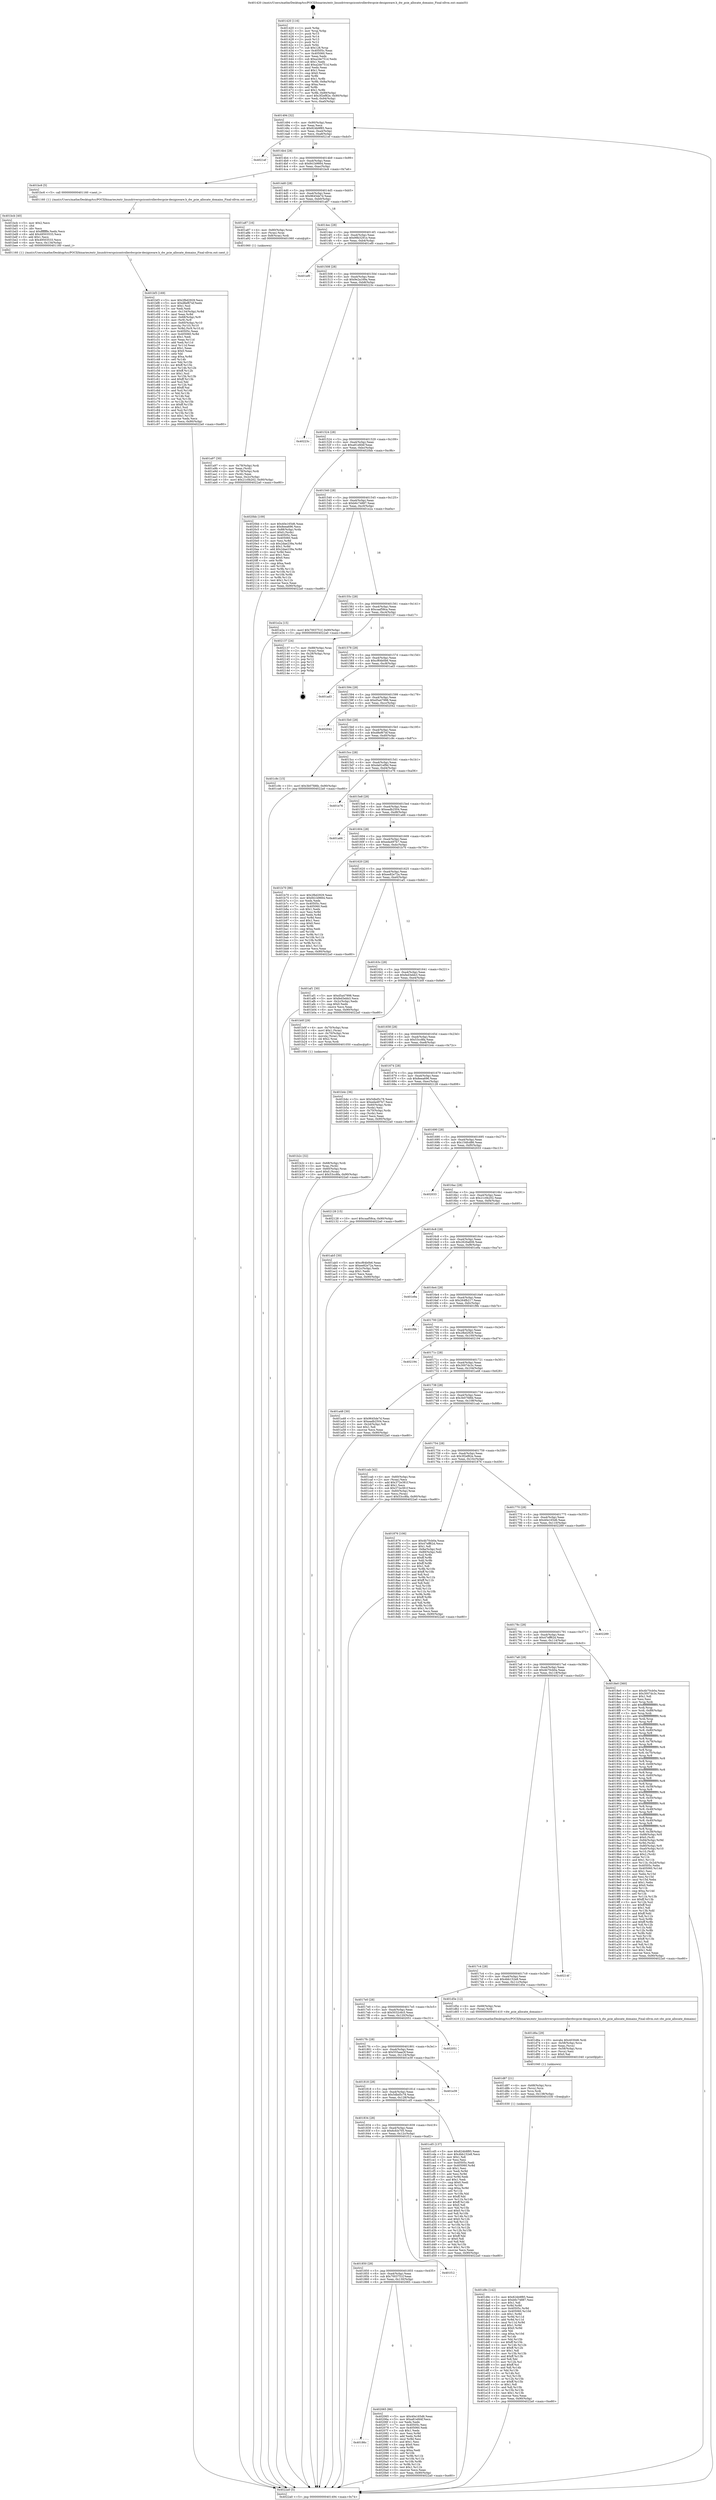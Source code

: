 digraph "0x401420" {
  label = "0x401420 (/mnt/c/Users/mathe/Desktop/tcc/POCII/binaries/extr_linuxdriverspcicontrollerdwcpcie-designware.h_dw_pcie_allocate_domains_Final-ollvm.out::main(0))"
  labelloc = "t"
  node[shape=record]

  Entry [label="",width=0.3,height=0.3,shape=circle,fillcolor=black,style=filled]
  "0x401494" [label="{
     0x401494 [32]\l
     | [instrs]\l
     &nbsp;&nbsp;0x401494 \<+6\>: mov -0x90(%rbp),%eax\l
     &nbsp;&nbsp;0x40149a \<+2\>: mov %eax,%ecx\l
     &nbsp;&nbsp;0x40149c \<+6\>: sub $0x824b9f85,%ecx\l
     &nbsp;&nbsp;0x4014a2 \<+6\>: mov %eax,-0xa4(%rbp)\l
     &nbsp;&nbsp;0x4014a8 \<+6\>: mov %ecx,-0xa8(%rbp)\l
     &nbsp;&nbsp;0x4014ae \<+6\>: je 00000000004021ef \<main+0xdcf\>\l
  }"]
  "0x4021ef" [label="{
     0x4021ef\l
  }", style=dashed]
  "0x4014b4" [label="{
     0x4014b4 [28]\l
     | [instrs]\l
     &nbsp;&nbsp;0x4014b4 \<+5\>: jmp 00000000004014b9 \<main+0x99\>\l
     &nbsp;&nbsp;0x4014b9 \<+6\>: mov -0xa4(%rbp),%eax\l
     &nbsp;&nbsp;0x4014bf \<+5\>: sub $0x841b9664,%eax\l
     &nbsp;&nbsp;0x4014c4 \<+6\>: mov %eax,-0xac(%rbp)\l
     &nbsp;&nbsp;0x4014ca \<+6\>: je 0000000000401bc6 \<main+0x7a6\>\l
  }"]
  Exit [label="",width=0.3,height=0.3,shape=circle,fillcolor=black,style=filled,peripheries=2]
  "0x401bc6" [label="{
     0x401bc6 [5]\l
     | [instrs]\l
     &nbsp;&nbsp;0x401bc6 \<+5\>: call 0000000000401160 \<next_i\>\l
     | [calls]\l
     &nbsp;&nbsp;0x401160 \{1\} (/mnt/c/Users/mathe/Desktop/tcc/POCII/binaries/extr_linuxdriverspcicontrollerdwcpcie-designware.h_dw_pcie_allocate_domains_Final-ollvm.out::next_i)\l
  }"]
  "0x4014d0" [label="{
     0x4014d0 [28]\l
     | [instrs]\l
     &nbsp;&nbsp;0x4014d0 \<+5\>: jmp 00000000004014d5 \<main+0xb5\>\l
     &nbsp;&nbsp;0x4014d5 \<+6\>: mov -0xa4(%rbp),%eax\l
     &nbsp;&nbsp;0x4014db \<+5\>: sub $0x9645de7d,%eax\l
     &nbsp;&nbsp;0x4014e0 \<+6\>: mov %eax,-0xb0(%rbp)\l
     &nbsp;&nbsp;0x4014e6 \<+6\>: je 0000000000401a87 \<main+0x667\>\l
  }"]
  "0x40186c" [label="{
     0x40186c\l
  }", style=dashed]
  "0x401a87" [label="{
     0x401a87 [16]\l
     | [instrs]\l
     &nbsp;&nbsp;0x401a87 \<+4\>: mov -0x80(%rbp),%rax\l
     &nbsp;&nbsp;0x401a8b \<+3\>: mov (%rax),%rax\l
     &nbsp;&nbsp;0x401a8e \<+4\>: mov 0x8(%rax),%rdi\l
     &nbsp;&nbsp;0x401a92 \<+5\>: call 0000000000401060 \<atoi@plt\>\l
     | [calls]\l
     &nbsp;&nbsp;0x401060 \{1\} (unknown)\l
  }"]
  "0x4014ec" [label="{
     0x4014ec [28]\l
     | [instrs]\l
     &nbsp;&nbsp;0x4014ec \<+5\>: jmp 00000000004014f1 \<main+0xd1\>\l
     &nbsp;&nbsp;0x4014f1 \<+6\>: mov -0xa4(%rbp),%eax\l
     &nbsp;&nbsp;0x4014f7 \<+5\>: sub $0x99b3291e,%eax\l
     &nbsp;&nbsp;0x4014fc \<+6\>: mov %eax,-0xb4(%rbp)\l
     &nbsp;&nbsp;0x401502 \<+6\>: je 0000000000401ef0 \<main+0xad0\>\l
  }"]
  "0x402065" [label="{
     0x402065 [86]\l
     | [instrs]\l
     &nbsp;&nbsp;0x402065 \<+5\>: mov $0x40e165d6,%eax\l
     &nbsp;&nbsp;0x40206a \<+5\>: mov $0xa81efd4f,%ecx\l
     &nbsp;&nbsp;0x40206f \<+2\>: xor %edx,%edx\l
     &nbsp;&nbsp;0x402071 \<+7\>: mov 0x40505c,%esi\l
     &nbsp;&nbsp;0x402078 \<+7\>: mov 0x405060,%edi\l
     &nbsp;&nbsp;0x40207f \<+3\>: sub $0x1,%edx\l
     &nbsp;&nbsp;0x402082 \<+3\>: mov %esi,%r8d\l
     &nbsp;&nbsp;0x402085 \<+3\>: add %edx,%r8d\l
     &nbsp;&nbsp;0x402088 \<+4\>: imul %r8d,%esi\l
     &nbsp;&nbsp;0x40208c \<+3\>: and $0x1,%esi\l
     &nbsp;&nbsp;0x40208f \<+3\>: cmp $0x0,%esi\l
     &nbsp;&nbsp;0x402092 \<+4\>: sete %r9b\l
     &nbsp;&nbsp;0x402096 \<+3\>: cmp $0xa,%edi\l
     &nbsp;&nbsp;0x402099 \<+4\>: setl %r10b\l
     &nbsp;&nbsp;0x40209d \<+3\>: mov %r9b,%r11b\l
     &nbsp;&nbsp;0x4020a0 \<+3\>: and %r10b,%r11b\l
     &nbsp;&nbsp;0x4020a3 \<+3\>: xor %r10b,%r9b\l
     &nbsp;&nbsp;0x4020a6 \<+3\>: or %r9b,%r11b\l
     &nbsp;&nbsp;0x4020a9 \<+4\>: test $0x1,%r11b\l
     &nbsp;&nbsp;0x4020ad \<+3\>: cmovne %ecx,%eax\l
     &nbsp;&nbsp;0x4020b0 \<+6\>: mov %eax,-0x90(%rbp)\l
     &nbsp;&nbsp;0x4020b6 \<+5\>: jmp 00000000004022a0 \<main+0xe80\>\l
  }"]
  "0x401ef0" [label="{
     0x401ef0\l
  }", style=dashed]
  "0x401508" [label="{
     0x401508 [28]\l
     | [instrs]\l
     &nbsp;&nbsp;0x401508 \<+5\>: jmp 000000000040150d \<main+0xed\>\l
     &nbsp;&nbsp;0x40150d \<+6\>: mov -0xa4(%rbp),%eax\l
     &nbsp;&nbsp;0x401513 \<+5\>: sub $0x9e2a169a,%eax\l
     &nbsp;&nbsp;0x401518 \<+6\>: mov %eax,-0xb8(%rbp)\l
     &nbsp;&nbsp;0x40151e \<+6\>: je 000000000040223c \<main+0xe1c\>\l
  }"]
  "0x401850" [label="{
     0x401850 [28]\l
     | [instrs]\l
     &nbsp;&nbsp;0x401850 \<+5\>: jmp 0000000000401855 \<main+0x435\>\l
     &nbsp;&nbsp;0x401855 \<+6\>: mov -0xa4(%rbp),%eax\l
     &nbsp;&nbsp;0x40185b \<+5\>: sub $0x7003751f,%eax\l
     &nbsp;&nbsp;0x401860 \<+6\>: mov %eax,-0x130(%rbp)\l
     &nbsp;&nbsp;0x401866 \<+6\>: je 0000000000402065 \<main+0xc45\>\l
  }"]
  "0x40223c" [label="{
     0x40223c\l
  }", style=dashed]
  "0x401524" [label="{
     0x401524 [28]\l
     | [instrs]\l
     &nbsp;&nbsp;0x401524 \<+5\>: jmp 0000000000401529 \<main+0x109\>\l
     &nbsp;&nbsp;0x401529 \<+6\>: mov -0xa4(%rbp),%eax\l
     &nbsp;&nbsp;0x40152f \<+5\>: sub $0xa81efd4f,%eax\l
     &nbsp;&nbsp;0x401534 \<+6\>: mov %eax,-0xbc(%rbp)\l
     &nbsp;&nbsp;0x40153a \<+6\>: je 00000000004020bb \<main+0xc9b\>\l
  }"]
  "0x401f12" [label="{
     0x401f12\l
  }", style=dashed]
  "0x4020bb" [label="{
     0x4020bb [109]\l
     | [instrs]\l
     &nbsp;&nbsp;0x4020bb \<+5\>: mov $0x40e165d6,%eax\l
     &nbsp;&nbsp;0x4020c0 \<+5\>: mov $0x8eea696,%ecx\l
     &nbsp;&nbsp;0x4020c5 \<+7\>: mov -0x88(%rbp),%rdx\l
     &nbsp;&nbsp;0x4020cc \<+6\>: movl $0x0,(%rdx)\l
     &nbsp;&nbsp;0x4020d2 \<+7\>: mov 0x40505c,%esi\l
     &nbsp;&nbsp;0x4020d9 \<+7\>: mov 0x405060,%edi\l
     &nbsp;&nbsp;0x4020e0 \<+3\>: mov %esi,%r8d\l
     &nbsp;&nbsp;0x4020e3 \<+7\>: sub $0x2dae239a,%r8d\l
     &nbsp;&nbsp;0x4020ea \<+4\>: sub $0x1,%r8d\l
     &nbsp;&nbsp;0x4020ee \<+7\>: add $0x2dae239a,%r8d\l
     &nbsp;&nbsp;0x4020f5 \<+4\>: imul %r8d,%esi\l
     &nbsp;&nbsp;0x4020f9 \<+3\>: and $0x1,%esi\l
     &nbsp;&nbsp;0x4020fc \<+3\>: cmp $0x0,%esi\l
     &nbsp;&nbsp;0x4020ff \<+4\>: sete %r9b\l
     &nbsp;&nbsp;0x402103 \<+3\>: cmp $0xa,%edi\l
     &nbsp;&nbsp;0x402106 \<+4\>: setl %r10b\l
     &nbsp;&nbsp;0x40210a \<+3\>: mov %r9b,%r11b\l
     &nbsp;&nbsp;0x40210d \<+3\>: and %r10b,%r11b\l
     &nbsp;&nbsp;0x402110 \<+3\>: xor %r10b,%r9b\l
     &nbsp;&nbsp;0x402113 \<+3\>: or %r9b,%r11b\l
     &nbsp;&nbsp;0x402116 \<+4\>: test $0x1,%r11b\l
     &nbsp;&nbsp;0x40211a \<+3\>: cmovne %ecx,%eax\l
     &nbsp;&nbsp;0x40211d \<+6\>: mov %eax,-0x90(%rbp)\l
     &nbsp;&nbsp;0x402123 \<+5\>: jmp 00000000004022a0 \<main+0xe80\>\l
  }"]
  "0x401540" [label="{
     0x401540 [28]\l
     | [instrs]\l
     &nbsp;&nbsp;0x401540 \<+5\>: jmp 0000000000401545 \<main+0x125\>\l
     &nbsp;&nbsp;0x401545 \<+6\>: mov -0xa4(%rbp),%eax\l
     &nbsp;&nbsp;0x40154b \<+5\>: sub $0xb6c74887,%eax\l
     &nbsp;&nbsp;0x401550 \<+6\>: mov %eax,-0xc0(%rbp)\l
     &nbsp;&nbsp;0x401556 \<+6\>: je 0000000000401e2a \<main+0xa0a\>\l
  }"]
  "0x401d9c" [label="{
     0x401d9c [142]\l
     | [instrs]\l
     &nbsp;&nbsp;0x401d9c \<+5\>: mov $0x824b9f85,%eax\l
     &nbsp;&nbsp;0x401da1 \<+5\>: mov $0xb6c74887,%esi\l
     &nbsp;&nbsp;0x401da6 \<+2\>: mov $0x1,%dl\l
     &nbsp;&nbsp;0x401da8 \<+3\>: xor %r8d,%r8d\l
     &nbsp;&nbsp;0x401dab \<+8\>: mov 0x40505c,%r9d\l
     &nbsp;&nbsp;0x401db3 \<+8\>: mov 0x405060,%r10d\l
     &nbsp;&nbsp;0x401dbb \<+4\>: sub $0x1,%r8d\l
     &nbsp;&nbsp;0x401dbf \<+3\>: mov %r9d,%r11d\l
     &nbsp;&nbsp;0x401dc2 \<+3\>: add %r8d,%r11d\l
     &nbsp;&nbsp;0x401dc5 \<+4\>: imul %r11d,%r9d\l
     &nbsp;&nbsp;0x401dc9 \<+4\>: and $0x1,%r9d\l
     &nbsp;&nbsp;0x401dcd \<+4\>: cmp $0x0,%r9d\l
     &nbsp;&nbsp;0x401dd1 \<+3\>: sete %bl\l
     &nbsp;&nbsp;0x401dd4 \<+4\>: cmp $0xa,%r10d\l
     &nbsp;&nbsp;0x401dd8 \<+4\>: setl %r14b\l
     &nbsp;&nbsp;0x401ddc \<+3\>: mov %bl,%r15b\l
     &nbsp;&nbsp;0x401ddf \<+4\>: xor $0xff,%r15b\l
     &nbsp;&nbsp;0x401de3 \<+3\>: mov %r14b,%r12b\l
     &nbsp;&nbsp;0x401de6 \<+4\>: xor $0xff,%r12b\l
     &nbsp;&nbsp;0x401dea \<+3\>: xor $0x1,%dl\l
     &nbsp;&nbsp;0x401ded \<+3\>: mov %r15b,%r13b\l
     &nbsp;&nbsp;0x401df0 \<+4\>: and $0xff,%r13b\l
     &nbsp;&nbsp;0x401df4 \<+2\>: and %dl,%bl\l
     &nbsp;&nbsp;0x401df6 \<+3\>: mov %r12b,%cl\l
     &nbsp;&nbsp;0x401df9 \<+3\>: and $0xff,%cl\l
     &nbsp;&nbsp;0x401dfc \<+3\>: and %dl,%r14b\l
     &nbsp;&nbsp;0x401dff \<+3\>: or %bl,%r13b\l
     &nbsp;&nbsp;0x401e02 \<+3\>: or %r14b,%cl\l
     &nbsp;&nbsp;0x401e05 \<+3\>: xor %cl,%r13b\l
     &nbsp;&nbsp;0x401e08 \<+3\>: or %r12b,%r15b\l
     &nbsp;&nbsp;0x401e0b \<+4\>: xor $0xff,%r15b\l
     &nbsp;&nbsp;0x401e0f \<+3\>: or $0x1,%dl\l
     &nbsp;&nbsp;0x401e12 \<+3\>: and %dl,%r15b\l
     &nbsp;&nbsp;0x401e15 \<+3\>: or %r15b,%r13b\l
     &nbsp;&nbsp;0x401e18 \<+4\>: test $0x1,%r13b\l
     &nbsp;&nbsp;0x401e1c \<+3\>: cmovne %esi,%eax\l
     &nbsp;&nbsp;0x401e1f \<+6\>: mov %eax,-0x90(%rbp)\l
     &nbsp;&nbsp;0x401e25 \<+5\>: jmp 00000000004022a0 \<main+0xe80\>\l
  }"]
  "0x401e2a" [label="{
     0x401e2a [15]\l
     | [instrs]\l
     &nbsp;&nbsp;0x401e2a \<+10\>: movl $0x7003751f,-0x90(%rbp)\l
     &nbsp;&nbsp;0x401e34 \<+5\>: jmp 00000000004022a0 \<main+0xe80\>\l
  }"]
  "0x40155c" [label="{
     0x40155c [28]\l
     | [instrs]\l
     &nbsp;&nbsp;0x40155c \<+5\>: jmp 0000000000401561 \<main+0x141\>\l
     &nbsp;&nbsp;0x401561 \<+6\>: mov -0xa4(%rbp),%eax\l
     &nbsp;&nbsp;0x401567 \<+5\>: sub $0xcaaf58ca,%eax\l
     &nbsp;&nbsp;0x40156c \<+6\>: mov %eax,-0xc4(%rbp)\l
     &nbsp;&nbsp;0x401572 \<+6\>: je 0000000000402137 \<main+0xd17\>\l
  }"]
  "0x401d87" [label="{
     0x401d87 [21]\l
     | [instrs]\l
     &nbsp;&nbsp;0x401d87 \<+4\>: mov -0x68(%rbp),%rcx\l
     &nbsp;&nbsp;0x401d8b \<+3\>: mov (%rcx),%rcx\l
     &nbsp;&nbsp;0x401d8e \<+3\>: mov %rcx,%rdi\l
     &nbsp;&nbsp;0x401d91 \<+6\>: mov %eax,-0x138(%rbp)\l
     &nbsp;&nbsp;0x401d97 \<+5\>: call 0000000000401030 \<free@plt\>\l
     | [calls]\l
     &nbsp;&nbsp;0x401030 \{1\} (unknown)\l
  }"]
  "0x402137" [label="{
     0x402137 [24]\l
     | [instrs]\l
     &nbsp;&nbsp;0x402137 \<+7\>: mov -0x88(%rbp),%rax\l
     &nbsp;&nbsp;0x40213e \<+2\>: mov (%rax),%eax\l
     &nbsp;&nbsp;0x402140 \<+4\>: lea -0x28(%rbp),%rsp\l
     &nbsp;&nbsp;0x402144 \<+1\>: pop %rbx\l
     &nbsp;&nbsp;0x402145 \<+2\>: pop %r12\l
     &nbsp;&nbsp;0x402147 \<+2\>: pop %r13\l
     &nbsp;&nbsp;0x402149 \<+2\>: pop %r14\l
     &nbsp;&nbsp;0x40214b \<+2\>: pop %r15\l
     &nbsp;&nbsp;0x40214d \<+1\>: pop %rbp\l
     &nbsp;&nbsp;0x40214e \<+1\>: ret\l
  }"]
  "0x401578" [label="{
     0x401578 [28]\l
     | [instrs]\l
     &nbsp;&nbsp;0x401578 \<+5\>: jmp 000000000040157d \<main+0x15d\>\l
     &nbsp;&nbsp;0x40157d \<+6\>: mov -0xa4(%rbp),%eax\l
     &nbsp;&nbsp;0x401583 \<+5\>: sub $0xcf64b0b6,%eax\l
     &nbsp;&nbsp;0x401588 \<+6\>: mov %eax,-0xc8(%rbp)\l
     &nbsp;&nbsp;0x40158e \<+6\>: je 0000000000401ad3 \<main+0x6b3\>\l
  }"]
  "0x401d6a" [label="{
     0x401d6a [29]\l
     | [instrs]\l
     &nbsp;&nbsp;0x401d6a \<+10\>: movabs $0x4030d6,%rdi\l
     &nbsp;&nbsp;0x401d74 \<+4\>: mov -0x58(%rbp),%rcx\l
     &nbsp;&nbsp;0x401d78 \<+2\>: mov %eax,(%rcx)\l
     &nbsp;&nbsp;0x401d7a \<+4\>: mov -0x58(%rbp),%rcx\l
     &nbsp;&nbsp;0x401d7e \<+2\>: mov (%rcx),%esi\l
     &nbsp;&nbsp;0x401d80 \<+2\>: mov $0x0,%al\l
     &nbsp;&nbsp;0x401d82 \<+5\>: call 0000000000401040 \<printf@plt\>\l
     | [calls]\l
     &nbsp;&nbsp;0x401040 \{1\} (unknown)\l
  }"]
  "0x401ad3" [label="{
     0x401ad3\l
  }", style=dashed]
  "0x401594" [label="{
     0x401594 [28]\l
     | [instrs]\l
     &nbsp;&nbsp;0x401594 \<+5\>: jmp 0000000000401599 \<main+0x179\>\l
     &nbsp;&nbsp;0x401599 \<+6\>: mov -0xa4(%rbp),%eax\l
     &nbsp;&nbsp;0x40159f \<+5\>: sub $0xd5a47998,%eax\l
     &nbsp;&nbsp;0x4015a4 \<+6\>: mov %eax,-0xcc(%rbp)\l
     &nbsp;&nbsp;0x4015aa \<+6\>: je 0000000000402042 \<main+0xc22\>\l
  }"]
  "0x401834" [label="{
     0x401834 [28]\l
     | [instrs]\l
     &nbsp;&nbsp;0x401834 \<+5\>: jmp 0000000000401839 \<main+0x419\>\l
     &nbsp;&nbsp;0x401839 \<+6\>: mov -0xa4(%rbp),%eax\l
     &nbsp;&nbsp;0x40183f \<+5\>: sub $0x6cfcb705,%eax\l
     &nbsp;&nbsp;0x401844 \<+6\>: mov %eax,-0x12c(%rbp)\l
     &nbsp;&nbsp;0x40184a \<+6\>: je 0000000000401f12 \<main+0xaf2\>\l
  }"]
  "0x402042" [label="{
     0x402042\l
  }", style=dashed]
  "0x4015b0" [label="{
     0x4015b0 [28]\l
     | [instrs]\l
     &nbsp;&nbsp;0x4015b0 \<+5\>: jmp 00000000004015b5 \<main+0x195\>\l
     &nbsp;&nbsp;0x4015b5 \<+6\>: mov -0xa4(%rbp),%eax\l
     &nbsp;&nbsp;0x4015bb \<+5\>: sub $0xd8ef67ef,%eax\l
     &nbsp;&nbsp;0x4015c0 \<+6\>: mov %eax,-0xd0(%rbp)\l
     &nbsp;&nbsp;0x4015c6 \<+6\>: je 0000000000401c9c \<main+0x87c\>\l
  }"]
  "0x401cd5" [label="{
     0x401cd5 [137]\l
     | [instrs]\l
     &nbsp;&nbsp;0x401cd5 \<+5\>: mov $0x824b9f85,%eax\l
     &nbsp;&nbsp;0x401cda \<+5\>: mov $0x4bb152e8,%ecx\l
     &nbsp;&nbsp;0x401cdf \<+2\>: mov $0x1,%dl\l
     &nbsp;&nbsp;0x401ce1 \<+2\>: xor %esi,%esi\l
     &nbsp;&nbsp;0x401ce3 \<+7\>: mov 0x40505c,%edi\l
     &nbsp;&nbsp;0x401cea \<+8\>: mov 0x405060,%r8d\l
     &nbsp;&nbsp;0x401cf2 \<+3\>: sub $0x1,%esi\l
     &nbsp;&nbsp;0x401cf5 \<+3\>: mov %edi,%r9d\l
     &nbsp;&nbsp;0x401cf8 \<+3\>: add %esi,%r9d\l
     &nbsp;&nbsp;0x401cfb \<+4\>: imul %r9d,%edi\l
     &nbsp;&nbsp;0x401cff \<+3\>: and $0x1,%edi\l
     &nbsp;&nbsp;0x401d02 \<+3\>: cmp $0x0,%edi\l
     &nbsp;&nbsp;0x401d05 \<+4\>: sete %r10b\l
     &nbsp;&nbsp;0x401d09 \<+4\>: cmp $0xa,%r8d\l
     &nbsp;&nbsp;0x401d0d \<+4\>: setl %r11b\l
     &nbsp;&nbsp;0x401d11 \<+3\>: mov %r10b,%bl\l
     &nbsp;&nbsp;0x401d14 \<+3\>: xor $0xff,%bl\l
     &nbsp;&nbsp;0x401d17 \<+3\>: mov %r11b,%r14b\l
     &nbsp;&nbsp;0x401d1a \<+4\>: xor $0xff,%r14b\l
     &nbsp;&nbsp;0x401d1e \<+3\>: xor $0x0,%dl\l
     &nbsp;&nbsp;0x401d21 \<+3\>: mov %bl,%r15b\l
     &nbsp;&nbsp;0x401d24 \<+4\>: and $0x0,%r15b\l
     &nbsp;&nbsp;0x401d28 \<+3\>: and %dl,%r10b\l
     &nbsp;&nbsp;0x401d2b \<+3\>: mov %r14b,%r12b\l
     &nbsp;&nbsp;0x401d2e \<+4\>: and $0x0,%r12b\l
     &nbsp;&nbsp;0x401d32 \<+3\>: and %dl,%r11b\l
     &nbsp;&nbsp;0x401d35 \<+3\>: or %r10b,%r15b\l
     &nbsp;&nbsp;0x401d38 \<+3\>: or %r11b,%r12b\l
     &nbsp;&nbsp;0x401d3b \<+3\>: xor %r12b,%r15b\l
     &nbsp;&nbsp;0x401d3e \<+3\>: or %r14b,%bl\l
     &nbsp;&nbsp;0x401d41 \<+3\>: xor $0xff,%bl\l
     &nbsp;&nbsp;0x401d44 \<+3\>: or $0x0,%dl\l
     &nbsp;&nbsp;0x401d47 \<+2\>: and %dl,%bl\l
     &nbsp;&nbsp;0x401d49 \<+3\>: or %bl,%r15b\l
     &nbsp;&nbsp;0x401d4c \<+4\>: test $0x1,%r15b\l
     &nbsp;&nbsp;0x401d50 \<+3\>: cmovne %ecx,%eax\l
     &nbsp;&nbsp;0x401d53 \<+6\>: mov %eax,-0x90(%rbp)\l
     &nbsp;&nbsp;0x401d59 \<+5\>: jmp 00000000004022a0 \<main+0xe80\>\l
  }"]
  "0x401c9c" [label="{
     0x401c9c [15]\l
     | [instrs]\l
     &nbsp;&nbsp;0x401c9c \<+10\>: movl $0x3b07fd6b,-0x90(%rbp)\l
     &nbsp;&nbsp;0x401ca6 \<+5\>: jmp 00000000004022a0 \<main+0xe80\>\l
  }"]
  "0x4015cc" [label="{
     0x4015cc [28]\l
     | [instrs]\l
     &nbsp;&nbsp;0x4015cc \<+5\>: jmp 00000000004015d1 \<main+0x1b1\>\l
     &nbsp;&nbsp;0x4015d1 \<+6\>: mov -0xa4(%rbp),%eax\l
     &nbsp;&nbsp;0x4015d7 \<+5\>: sub $0xda01ef9d,%eax\l
     &nbsp;&nbsp;0x4015dc \<+6\>: mov %eax,-0xd4(%rbp)\l
     &nbsp;&nbsp;0x4015e2 \<+6\>: je 0000000000401e76 \<main+0xa56\>\l
  }"]
  "0x401818" [label="{
     0x401818 [28]\l
     | [instrs]\l
     &nbsp;&nbsp;0x401818 \<+5\>: jmp 000000000040181d \<main+0x3fd\>\l
     &nbsp;&nbsp;0x40181d \<+6\>: mov -0xa4(%rbp),%eax\l
     &nbsp;&nbsp;0x401823 \<+5\>: sub $0x5dbd5c78,%eax\l
     &nbsp;&nbsp;0x401828 \<+6\>: mov %eax,-0x128(%rbp)\l
     &nbsp;&nbsp;0x40182e \<+6\>: je 0000000000401cd5 \<main+0x8b5\>\l
  }"]
  "0x401e76" [label="{
     0x401e76\l
  }", style=dashed]
  "0x4015e8" [label="{
     0x4015e8 [28]\l
     | [instrs]\l
     &nbsp;&nbsp;0x4015e8 \<+5\>: jmp 00000000004015ed \<main+0x1cd\>\l
     &nbsp;&nbsp;0x4015ed \<+6\>: mov -0xa4(%rbp),%eax\l
     &nbsp;&nbsp;0x4015f3 \<+5\>: sub $0xeadb2504,%eax\l
     &nbsp;&nbsp;0x4015f8 \<+6\>: mov %eax,-0xd8(%rbp)\l
     &nbsp;&nbsp;0x4015fe \<+6\>: je 0000000000401a66 \<main+0x646\>\l
  }"]
  "0x401e39" [label="{
     0x401e39\l
  }", style=dashed]
  "0x401a66" [label="{
     0x401a66\l
  }", style=dashed]
  "0x401604" [label="{
     0x401604 [28]\l
     | [instrs]\l
     &nbsp;&nbsp;0x401604 \<+5\>: jmp 0000000000401609 \<main+0x1e9\>\l
     &nbsp;&nbsp;0x401609 \<+6\>: mov -0xa4(%rbp),%eax\l
     &nbsp;&nbsp;0x40160f \<+5\>: sub $0xeda497b7,%eax\l
     &nbsp;&nbsp;0x401614 \<+6\>: mov %eax,-0xdc(%rbp)\l
     &nbsp;&nbsp;0x40161a \<+6\>: je 0000000000401b70 \<main+0x750\>\l
  }"]
  "0x4017fc" [label="{
     0x4017fc [28]\l
     | [instrs]\l
     &nbsp;&nbsp;0x4017fc \<+5\>: jmp 0000000000401801 \<main+0x3e1\>\l
     &nbsp;&nbsp;0x401801 \<+6\>: mov -0xa4(%rbp),%eax\l
     &nbsp;&nbsp;0x401807 \<+5\>: sub $0x555aae3f,%eax\l
     &nbsp;&nbsp;0x40180c \<+6\>: mov %eax,-0x124(%rbp)\l
     &nbsp;&nbsp;0x401812 \<+6\>: je 0000000000401e39 \<main+0xa19\>\l
  }"]
  "0x401b70" [label="{
     0x401b70 [86]\l
     | [instrs]\l
     &nbsp;&nbsp;0x401b70 \<+5\>: mov $0x2fbd2929,%eax\l
     &nbsp;&nbsp;0x401b75 \<+5\>: mov $0x841b9664,%ecx\l
     &nbsp;&nbsp;0x401b7a \<+2\>: xor %edx,%edx\l
     &nbsp;&nbsp;0x401b7c \<+7\>: mov 0x40505c,%esi\l
     &nbsp;&nbsp;0x401b83 \<+7\>: mov 0x405060,%edi\l
     &nbsp;&nbsp;0x401b8a \<+3\>: sub $0x1,%edx\l
     &nbsp;&nbsp;0x401b8d \<+3\>: mov %esi,%r8d\l
     &nbsp;&nbsp;0x401b90 \<+3\>: add %edx,%r8d\l
     &nbsp;&nbsp;0x401b93 \<+4\>: imul %r8d,%esi\l
     &nbsp;&nbsp;0x401b97 \<+3\>: and $0x1,%esi\l
     &nbsp;&nbsp;0x401b9a \<+3\>: cmp $0x0,%esi\l
     &nbsp;&nbsp;0x401b9d \<+4\>: sete %r9b\l
     &nbsp;&nbsp;0x401ba1 \<+3\>: cmp $0xa,%edi\l
     &nbsp;&nbsp;0x401ba4 \<+4\>: setl %r10b\l
     &nbsp;&nbsp;0x401ba8 \<+3\>: mov %r9b,%r11b\l
     &nbsp;&nbsp;0x401bab \<+3\>: and %r10b,%r11b\l
     &nbsp;&nbsp;0x401bae \<+3\>: xor %r10b,%r9b\l
     &nbsp;&nbsp;0x401bb1 \<+3\>: or %r9b,%r11b\l
     &nbsp;&nbsp;0x401bb4 \<+4\>: test $0x1,%r11b\l
     &nbsp;&nbsp;0x401bb8 \<+3\>: cmovne %ecx,%eax\l
     &nbsp;&nbsp;0x401bbb \<+6\>: mov %eax,-0x90(%rbp)\l
     &nbsp;&nbsp;0x401bc1 \<+5\>: jmp 00000000004022a0 \<main+0xe80\>\l
  }"]
  "0x401620" [label="{
     0x401620 [28]\l
     | [instrs]\l
     &nbsp;&nbsp;0x401620 \<+5\>: jmp 0000000000401625 \<main+0x205\>\l
     &nbsp;&nbsp;0x401625 \<+6\>: mov -0xa4(%rbp),%eax\l
     &nbsp;&nbsp;0x40162b \<+5\>: sub $0xee82e72a,%eax\l
     &nbsp;&nbsp;0x401630 \<+6\>: mov %eax,-0xe0(%rbp)\l
     &nbsp;&nbsp;0x401636 \<+6\>: je 0000000000401af1 \<main+0x6d1\>\l
  }"]
  "0x402051" [label="{
     0x402051\l
  }", style=dashed]
  "0x401af1" [label="{
     0x401af1 [30]\l
     | [instrs]\l
     &nbsp;&nbsp;0x401af1 \<+5\>: mov $0xd5a47998,%eax\l
     &nbsp;&nbsp;0x401af6 \<+5\>: mov $0xfed3ebb3,%ecx\l
     &nbsp;&nbsp;0x401afb \<+3\>: mov -0x2c(%rbp),%edx\l
     &nbsp;&nbsp;0x401afe \<+3\>: cmp $0x0,%edx\l
     &nbsp;&nbsp;0x401b01 \<+3\>: cmove %ecx,%eax\l
     &nbsp;&nbsp;0x401b04 \<+6\>: mov %eax,-0x90(%rbp)\l
     &nbsp;&nbsp;0x401b0a \<+5\>: jmp 00000000004022a0 \<main+0xe80\>\l
  }"]
  "0x40163c" [label="{
     0x40163c [28]\l
     | [instrs]\l
     &nbsp;&nbsp;0x40163c \<+5\>: jmp 0000000000401641 \<main+0x221\>\l
     &nbsp;&nbsp;0x401641 \<+6\>: mov -0xa4(%rbp),%eax\l
     &nbsp;&nbsp;0x401647 \<+5\>: sub $0xfed3ebb3,%eax\l
     &nbsp;&nbsp;0x40164c \<+6\>: mov %eax,-0xe4(%rbp)\l
     &nbsp;&nbsp;0x401652 \<+6\>: je 0000000000401b0f \<main+0x6ef\>\l
  }"]
  "0x4017e0" [label="{
     0x4017e0 [28]\l
     | [instrs]\l
     &nbsp;&nbsp;0x4017e0 \<+5\>: jmp 00000000004017e5 \<main+0x3c5\>\l
     &nbsp;&nbsp;0x4017e5 \<+6\>: mov -0xa4(%rbp),%eax\l
     &nbsp;&nbsp;0x4017eb \<+5\>: sub $0x5032c6c5,%eax\l
     &nbsp;&nbsp;0x4017f0 \<+6\>: mov %eax,-0x120(%rbp)\l
     &nbsp;&nbsp;0x4017f6 \<+6\>: je 0000000000402051 \<main+0xc31\>\l
  }"]
  "0x401b0f" [label="{
     0x401b0f [29]\l
     | [instrs]\l
     &nbsp;&nbsp;0x401b0f \<+4\>: mov -0x70(%rbp),%rax\l
     &nbsp;&nbsp;0x401b13 \<+6\>: movl $0x1,(%rax)\l
     &nbsp;&nbsp;0x401b19 \<+4\>: mov -0x70(%rbp),%rax\l
     &nbsp;&nbsp;0x401b1d \<+3\>: movslq (%rax),%rax\l
     &nbsp;&nbsp;0x401b20 \<+4\>: shl $0x2,%rax\l
     &nbsp;&nbsp;0x401b24 \<+3\>: mov %rax,%rdi\l
     &nbsp;&nbsp;0x401b27 \<+5\>: call 0000000000401050 \<malloc@plt\>\l
     | [calls]\l
     &nbsp;&nbsp;0x401050 \{1\} (unknown)\l
  }"]
  "0x401658" [label="{
     0x401658 [28]\l
     | [instrs]\l
     &nbsp;&nbsp;0x401658 \<+5\>: jmp 000000000040165d \<main+0x23d\>\l
     &nbsp;&nbsp;0x40165d \<+6\>: mov -0xa4(%rbp),%eax\l
     &nbsp;&nbsp;0x401663 \<+5\>: sub $0x53cc8fa,%eax\l
     &nbsp;&nbsp;0x401668 \<+6\>: mov %eax,-0xe8(%rbp)\l
     &nbsp;&nbsp;0x40166e \<+6\>: je 0000000000401b4c \<main+0x72c\>\l
  }"]
  "0x401d5e" [label="{
     0x401d5e [12]\l
     | [instrs]\l
     &nbsp;&nbsp;0x401d5e \<+4\>: mov -0x68(%rbp),%rax\l
     &nbsp;&nbsp;0x401d62 \<+3\>: mov (%rax),%rdi\l
     &nbsp;&nbsp;0x401d65 \<+5\>: call 0000000000401410 \<dw_pcie_allocate_domains\>\l
     | [calls]\l
     &nbsp;&nbsp;0x401410 \{1\} (/mnt/c/Users/mathe/Desktop/tcc/POCII/binaries/extr_linuxdriverspcicontrollerdwcpcie-designware.h_dw_pcie_allocate_domains_Final-ollvm.out::dw_pcie_allocate_domains)\l
  }"]
  "0x401b4c" [label="{
     0x401b4c [36]\l
     | [instrs]\l
     &nbsp;&nbsp;0x401b4c \<+5\>: mov $0x5dbd5c78,%eax\l
     &nbsp;&nbsp;0x401b51 \<+5\>: mov $0xeda497b7,%ecx\l
     &nbsp;&nbsp;0x401b56 \<+4\>: mov -0x60(%rbp),%rdx\l
     &nbsp;&nbsp;0x401b5a \<+2\>: mov (%rdx),%esi\l
     &nbsp;&nbsp;0x401b5c \<+4\>: mov -0x70(%rbp),%rdx\l
     &nbsp;&nbsp;0x401b60 \<+2\>: cmp (%rdx),%esi\l
     &nbsp;&nbsp;0x401b62 \<+3\>: cmovl %ecx,%eax\l
     &nbsp;&nbsp;0x401b65 \<+6\>: mov %eax,-0x90(%rbp)\l
     &nbsp;&nbsp;0x401b6b \<+5\>: jmp 00000000004022a0 \<main+0xe80\>\l
  }"]
  "0x401674" [label="{
     0x401674 [28]\l
     | [instrs]\l
     &nbsp;&nbsp;0x401674 \<+5\>: jmp 0000000000401679 \<main+0x259\>\l
     &nbsp;&nbsp;0x401679 \<+6\>: mov -0xa4(%rbp),%eax\l
     &nbsp;&nbsp;0x40167f \<+5\>: sub $0x8eea696,%eax\l
     &nbsp;&nbsp;0x401684 \<+6\>: mov %eax,-0xec(%rbp)\l
     &nbsp;&nbsp;0x40168a \<+6\>: je 0000000000402128 \<main+0xd08\>\l
  }"]
  "0x4017c4" [label="{
     0x4017c4 [28]\l
     | [instrs]\l
     &nbsp;&nbsp;0x4017c4 \<+5\>: jmp 00000000004017c9 \<main+0x3a9\>\l
     &nbsp;&nbsp;0x4017c9 \<+6\>: mov -0xa4(%rbp),%eax\l
     &nbsp;&nbsp;0x4017cf \<+5\>: sub $0x4bb152e8,%eax\l
     &nbsp;&nbsp;0x4017d4 \<+6\>: mov %eax,-0x11c(%rbp)\l
     &nbsp;&nbsp;0x4017da \<+6\>: je 0000000000401d5e \<main+0x93e\>\l
  }"]
  "0x402128" [label="{
     0x402128 [15]\l
     | [instrs]\l
     &nbsp;&nbsp;0x402128 \<+10\>: movl $0xcaaf58ca,-0x90(%rbp)\l
     &nbsp;&nbsp;0x402132 \<+5\>: jmp 00000000004022a0 \<main+0xe80\>\l
  }"]
  "0x401690" [label="{
     0x401690 [28]\l
     | [instrs]\l
     &nbsp;&nbsp;0x401690 \<+5\>: jmp 0000000000401695 \<main+0x275\>\l
     &nbsp;&nbsp;0x401695 \<+6\>: mov -0xa4(%rbp),%eax\l
     &nbsp;&nbsp;0x40169b \<+5\>: sub $0x154fcd86,%eax\l
     &nbsp;&nbsp;0x4016a0 \<+6\>: mov %eax,-0xf0(%rbp)\l
     &nbsp;&nbsp;0x4016a6 \<+6\>: je 0000000000402033 \<main+0xc13\>\l
  }"]
  "0x40214f" [label="{
     0x40214f\l
  }", style=dashed]
  "0x402033" [label="{
     0x402033\l
  }", style=dashed]
  "0x4016ac" [label="{
     0x4016ac [28]\l
     | [instrs]\l
     &nbsp;&nbsp;0x4016ac \<+5\>: jmp 00000000004016b1 \<main+0x291\>\l
     &nbsp;&nbsp;0x4016b1 \<+6\>: mov -0xa4(%rbp),%eax\l
     &nbsp;&nbsp;0x4016b7 \<+5\>: sub $0x21c0b202,%eax\l
     &nbsp;&nbsp;0x4016bc \<+6\>: mov %eax,-0xf4(%rbp)\l
     &nbsp;&nbsp;0x4016c2 \<+6\>: je 0000000000401ab5 \<main+0x695\>\l
  }"]
  "0x401bf3" [label="{
     0x401bf3 [169]\l
     | [instrs]\l
     &nbsp;&nbsp;0x401bf3 \<+5\>: mov $0x2fbd2929,%ecx\l
     &nbsp;&nbsp;0x401bf8 \<+5\>: mov $0xd8ef67ef,%edx\l
     &nbsp;&nbsp;0x401bfd \<+3\>: mov $0x1,%sil\l
     &nbsp;&nbsp;0x401c00 \<+2\>: xor %edi,%edi\l
     &nbsp;&nbsp;0x401c02 \<+7\>: mov -0x134(%rbp),%r8d\l
     &nbsp;&nbsp;0x401c09 \<+4\>: imul %eax,%r8d\l
     &nbsp;&nbsp;0x401c0d \<+4\>: mov -0x68(%rbp),%r9\l
     &nbsp;&nbsp;0x401c11 \<+3\>: mov (%r9),%r9\l
     &nbsp;&nbsp;0x401c14 \<+4\>: mov -0x60(%rbp),%r10\l
     &nbsp;&nbsp;0x401c18 \<+3\>: movslq (%r10),%r10\l
     &nbsp;&nbsp;0x401c1b \<+4\>: mov %r8d,(%r9,%r10,4)\l
     &nbsp;&nbsp;0x401c1f \<+7\>: mov 0x40505c,%eax\l
     &nbsp;&nbsp;0x401c26 \<+8\>: mov 0x405060,%r8d\l
     &nbsp;&nbsp;0x401c2e \<+3\>: sub $0x1,%edi\l
     &nbsp;&nbsp;0x401c31 \<+3\>: mov %eax,%r11d\l
     &nbsp;&nbsp;0x401c34 \<+3\>: add %edi,%r11d\l
     &nbsp;&nbsp;0x401c37 \<+4\>: imul %r11d,%eax\l
     &nbsp;&nbsp;0x401c3b \<+3\>: and $0x1,%eax\l
     &nbsp;&nbsp;0x401c3e \<+3\>: cmp $0x0,%eax\l
     &nbsp;&nbsp;0x401c41 \<+3\>: sete %bl\l
     &nbsp;&nbsp;0x401c44 \<+4\>: cmp $0xa,%r8d\l
     &nbsp;&nbsp;0x401c48 \<+4\>: setl %r14b\l
     &nbsp;&nbsp;0x401c4c \<+3\>: mov %bl,%r15b\l
     &nbsp;&nbsp;0x401c4f \<+4\>: xor $0xff,%r15b\l
     &nbsp;&nbsp;0x401c53 \<+3\>: mov %r14b,%r12b\l
     &nbsp;&nbsp;0x401c56 \<+4\>: xor $0xff,%r12b\l
     &nbsp;&nbsp;0x401c5a \<+4\>: xor $0x1,%sil\l
     &nbsp;&nbsp;0x401c5e \<+3\>: mov %r15b,%r13b\l
     &nbsp;&nbsp;0x401c61 \<+4\>: and $0xff,%r13b\l
     &nbsp;&nbsp;0x401c65 \<+3\>: and %sil,%bl\l
     &nbsp;&nbsp;0x401c68 \<+3\>: mov %r12b,%al\l
     &nbsp;&nbsp;0x401c6b \<+2\>: and $0xff,%al\l
     &nbsp;&nbsp;0x401c6d \<+3\>: and %sil,%r14b\l
     &nbsp;&nbsp;0x401c70 \<+3\>: or %bl,%r13b\l
     &nbsp;&nbsp;0x401c73 \<+3\>: or %r14b,%al\l
     &nbsp;&nbsp;0x401c76 \<+3\>: xor %al,%r13b\l
     &nbsp;&nbsp;0x401c79 \<+3\>: or %r12b,%r15b\l
     &nbsp;&nbsp;0x401c7c \<+4\>: xor $0xff,%r15b\l
     &nbsp;&nbsp;0x401c80 \<+4\>: or $0x1,%sil\l
     &nbsp;&nbsp;0x401c84 \<+3\>: and %sil,%r15b\l
     &nbsp;&nbsp;0x401c87 \<+3\>: or %r15b,%r13b\l
     &nbsp;&nbsp;0x401c8a \<+4\>: test $0x1,%r13b\l
     &nbsp;&nbsp;0x401c8e \<+3\>: cmovne %edx,%ecx\l
     &nbsp;&nbsp;0x401c91 \<+6\>: mov %ecx,-0x90(%rbp)\l
     &nbsp;&nbsp;0x401c97 \<+5\>: jmp 00000000004022a0 \<main+0xe80\>\l
  }"]
  "0x401ab5" [label="{
     0x401ab5 [30]\l
     | [instrs]\l
     &nbsp;&nbsp;0x401ab5 \<+5\>: mov $0xcf64b0b6,%eax\l
     &nbsp;&nbsp;0x401aba \<+5\>: mov $0xee82e72a,%ecx\l
     &nbsp;&nbsp;0x401abf \<+3\>: mov -0x2c(%rbp),%edx\l
     &nbsp;&nbsp;0x401ac2 \<+3\>: cmp $0x1,%edx\l
     &nbsp;&nbsp;0x401ac5 \<+3\>: cmovl %ecx,%eax\l
     &nbsp;&nbsp;0x401ac8 \<+6\>: mov %eax,-0x90(%rbp)\l
     &nbsp;&nbsp;0x401ace \<+5\>: jmp 00000000004022a0 \<main+0xe80\>\l
  }"]
  "0x4016c8" [label="{
     0x4016c8 [28]\l
     | [instrs]\l
     &nbsp;&nbsp;0x4016c8 \<+5\>: jmp 00000000004016cd \<main+0x2ad\>\l
     &nbsp;&nbsp;0x4016cd \<+6\>: mov -0xa4(%rbp),%eax\l
     &nbsp;&nbsp;0x4016d3 \<+5\>: sub $0x2626a606,%eax\l
     &nbsp;&nbsp;0x4016d8 \<+6\>: mov %eax,-0xf8(%rbp)\l
     &nbsp;&nbsp;0x4016de \<+6\>: je 0000000000401e9a \<main+0xa7a\>\l
  }"]
  "0x401bcb" [label="{
     0x401bcb [40]\l
     | [instrs]\l
     &nbsp;&nbsp;0x401bcb \<+5\>: mov $0x2,%ecx\l
     &nbsp;&nbsp;0x401bd0 \<+1\>: cltd\l
     &nbsp;&nbsp;0x401bd1 \<+2\>: idiv %ecx\l
     &nbsp;&nbsp;0x401bd3 \<+6\>: imul $0xfffffffe,%edx,%ecx\l
     &nbsp;&nbsp;0x401bd9 \<+6\>: add $0x49503533,%ecx\l
     &nbsp;&nbsp;0x401bdf \<+3\>: add $0x1,%ecx\l
     &nbsp;&nbsp;0x401be2 \<+6\>: sub $0x49503533,%ecx\l
     &nbsp;&nbsp;0x401be8 \<+6\>: mov %ecx,-0x134(%rbp)\l
     &nbsp;&nbsp;0x401bee \<+5\>: call 0000000000401160 \<next_i\>\l
     | [calls]\l
     &nbsp;&nbsp;0x401160 \{1\} (/mnt/c/Users/mathe/Desktop/tcc/POCII/binaries/extr_linuxdriverspcicontrollerdwcpcie-designware.h_dw_pcie_allocate_domains_Final-ollvm.out::next_i)\l
  }"]
  "0x401e9a" [label="{
     0x401e9a\l
  }", style=dashed]
  "0x4016e4" [label="{
     0x4016e4 [28]\l
     | [instrs]\l
     &nbsp;&nbsp;0x4016e4 \<+5\>: jmp 00000000004016e9 \<main+0x2c9\>\l
     &nbsp;&nbsp;0x4016e9 \<+6\>: mov -0xa4(%rbp),%eax\l
     &nbsp;&nbsp;0x4016ef \<+5\>: sub $0x264fb217,%eax\l
     &nbsp;&nbsp;0x4016f4 \<+6\>: mov %eax,-0xfc(%rbp)\l
     &nbsp;&nbsp;0x4016fa \<+6\>: je 0000000000401f9b \<main+0xb7b\>\l
  }"]
  "0x401b2c" [label="{
     0x401b2c [32]\l
     | [instrs]\l
     &nbsp;&nbsp;0x401b2c \<+4\>: mov -0x68(%rbp),%rdi\l
     &nbsp;&nbsp;0x401b30 \<+3\>: mov %rax,(%rdi)\l
     &nbsp;&nbsp;0x401b33 \<+4\>: mov -0x60(%rbp),%rax\l
     &nbsp;&nbsp;0x401b37 \<+6\>: movl $0x0,(%rax)\l
     &nbsp;&nbsp;0x401b3d \<+10\>: movl $0x53cc8fa,-0x90(%rbp)\l
     &nbsp;&nbsp;0x401b47 \<+5\>: jmp 00000000004022a0 \<main+0xe80\>\l
  }"]
  "0x401f9b" [label="{
     0x401f9b\l
  }", style=dashed]
  "0x401700" [label="{
     0x401700 [28]\l
     | [instrs]\l
     &nbsp;&nbsp;0x401700 \<+5\>: jmp 0000000000401705 \<main+0x2e5\>\l
     &nbsp;&nbsp;0x401705 \<+6\>: mov -0xa4(%rbp),%eax\l
     &nbsp;&nbsp;0x40170b \<+5\>: sub $0x2fbd2929,%eax\l
     &nbsp;&nbsp;0x401710 \<+6\>: mov %eax,-0x100(%rbp)\l
     &nbsp;&nbsp;0x401716 \<+6\>: je 0000000000402194 \<main+0xd74\>\l
  }"]
  "0x401a97" [label="{
     0x401a97 [30]\l
     | [instrs]\l
     &nbsp;&nbsp;0x401a97 \<+4\>: mov -0x78(%rbp),%rdi\l
     &nbsp;&nbsp;0x401a9b \<+2\>: mov %eax,(%rdi)\l
     &nbsp;&nbsp;0x401a9d \<+4\>: mov -0x78(%rbp),%rdi\l
     &nbsp;&nbsp;0x401aa1 \<+2\>: mov (%rdi),%eax\l
     &nbsp;&nbsp;0x401aa3 \<+3\>: mov %eax,-0x2c(%rbp)\l
     &nbsp;&nbsp;0x401aa6 \<+10\>: movl $0x21c0b202,-0x90(%rbp)\l
     &nbsp;&nbsp;0x401ab0 \<+5\>: jmp 00000000004022a0 \<main+0xe80\>\l
  }"]
  "0x402194" [label="{
     0x402194\l
  }", style=dashed]
  "0x40171c" [label="{
     0x40171c [28]\l
     | [instrs]\l
     &nbsp;&nbsp;0x40171c \<+5\>: jmp 0000000000401721 \<main+0x301\>\l
     &nbsp;&nbsp;0x401721 \<+6\>: mov -0xa4(%rbp),%eax\l
     &nbsp;&nbsp;0x401727 \<+5\>: sub $0x3007dc3c,%eax\l
     &nbsp;&nbsp;0x40172c \<+6\>: mov %eax,-0x104(%rbp)\l
     &nbsp;&nbsp;0x401732 \<+6\>: je 0000000000401a48 \<main+0x628\>\l
  }"]
  "0x4017a8" [label="{
     0x4017a8 [28]\l
     | [instrs]\l
     &nbsp;&nbsp;0x4017a8 \<+5\>: jmp 00000000004017ad \<main+0x38d\>\l
     &nbsp;&nbsp;0x4017ad \<+6\>: mov -0xa4(%rbp),%eax\l
     &nbsp;&nbsp;0x4017b3 \<+5\>: sub $0x4b70cb0a,%eax\l
     &nbsp;&nbsp;0x4017b8 \<+6\>: mov %eax,-0x118(%rbp)\l
     &nbsp;&nbsp;0x4017be \<+6\>: je 000000000040214f \<main+0xd2f\>\l
  }"]
  "0x401a48" [label="{
     0x401a48 [30]\l
     | [instrs]\l
     &nbsp;&nbsp;0x401a48 \<+5\>: mov $0x9645de7d,%eax\l
     &nbsp;&nbsp;0x401a4d \<+5\>: mov $0xeadb2504,%ecx\l
     &nbsp;&nbsp;0x401a52 \<+3\>: mov -0x2d(%rbp),%dl\l
     &nbsp;&nbsp;0x401a55 \<+3\>: test $0x1,%dl\l
     &nbsp;&nbsp;0x401a58 \<+3\>: cmovne %ecx,%eax\l
     &nbsp;&nbsp;0x401a5b \<+6\>: mov %eax,-0x90(%rbp)\l
     &nbsp;&nbsp;0x401a61 \<+5\>: jmp 00000000004022a0 \<main+0xe80\>\l
  }"]
  "0x401738" [label="{
     0x401738 [28]\l
     | [instrs]\l
     &nbsp;&nbsp;0x401738 \<+5\>: jmp 000000000040173d \<main+0x31d\>\l
     &nbsp;&nbsp;0x40173d \<+6\>: mov -0xa4(%rbp),%eax\l
     &nbsp;&nbsp;0x401743 \<+5\>: sub $0x3b07fd6b,%eax\l
     &nbsp;&nbsp;0x401748 \<+6\>: mov %eax,-0x108(%rbp)\l
     &nbsp;&nbsp;0x40174e \<+6\>: je 0000000000401cab \<main+0x88b\>\l
  }"]
  "0x4018e0" [label="{
     0x4018e0 [360]\l
     | [instrs]\l
     &nbsp;&nbsp;0x4018e0 \<+5\>: mov $0x4b70cb0a,%eax\l
     &nbsp;&nbsp;0x4018e5 \<+5\>: mov $0x3007dc3c,%ecx\l
     &nbsp;&nbsp;0x4018ea \<+2\>: mov $0x1,%dl\l
     &nbsp;&nbsp;0x4018ec \<+2\>: xor %esi,%esi\l
     &nbsp;&nbsp;0x4018ee \<+3\>: mov %rsp,%rdi\l
     &nbsp;&nbsp;0x4018f1 \<+4\>: add $0xfffffffffffffff0,%rdi\l
     &nbsp;&nbsp;0x4018f5 \<+3\>: mov %rdi,%rsp\l
     &nbsp;&nbsp;0x4018f8 \<+7\>: mov %rdi,-0x88(%rbp)\l
     &nbsp;&nbsp;0x4018ff \<+3\>: mov %rsp,%rdi\l
     &nbsp;&nbsp;0x401902 \<+4\>: add $0xfffffffffffffff0,%rdi\l
     &nbsp;&nbsp;0x401906 \<+3\>: mov %rdi,%rsp\l
     &nbsp;&nbsp;0x401909 \<+3\>: mov %rsp,%r8\l
     &nbsp;&nbsp;0x40190c \<+4\>: add $0xfffffffffffffff0,%r8\l
     &nbsp;&nbsp;0x401910 \<+3\>: mov %r8,%rsp\l
     &nbsp;&nbsp;0x401913 \<+4\>: mov %r8,-0x80(%rbp)\l
     &nbsp;&nbsp;0x401917 \<+3\>: mov %rsp,%r8\l
     &nbsp;&nbsp;0x40191a \<+4\>: add $0xfffffffffffffff0,%r8\l
     &nbsp;&nbsp;0x40191e \<+3\>: mov %r8,%rsp\l
     &nbsp;&nbsp;0x401921 \<+4\>: mov %r8,-0x78(%rbp)\l
     &nbsp;&nbsp;0x401925 \<+3\>: mov %rsp,%r8\l
     &nbsp;&nbsp;0x401928 \<+4\>: add $0xfffffffffffffff0,%r8\l
     &nbsp;&nbsp;0x40192c \<+3\>: mov %r8,%rsp\l
     &nbsp;&nbsp;0x40192f \<+4\>: mov %r8,-0x70(%rbp)\l
     &nbsp;&nbsp;0x401933 \<+3\>: mov %rsp,%r8\l
     &nbsp;&nbsp;0x401936 \<+4\>: add $0xfffffffffffffff0,%r8\l
     &nbsp;&nbsp;0x40193a \<+3\>: mov %r8,%rsp\l
     &nbsp;&nbsp;0x40193d \<+4\>: mov %r8,-0x68(%rbp)\l
     &nbsp;&nbsp;0x401941 \<+3\>: mov %rsp,%r8\l
     &nbsp;&nbsp;0x401944 \<+4\>: add $0xfffffffffffffff0,%r8\l
     &nbsp;&nbsp;0x401948 \<+3\>: mov %r8,%rsp\l
     &nbsp;&nbsp;0x40194b \<+4\>: mov %r8,-0x60(%rbp)\l
     &nbsp;&nbsp;0x40194f \<+3\>: mov %rsp,%r8\l
     &nbsp;&nbsp;0x401952 \<+4\>: add $0xfffffffffffffff0,%r8\l
     &nbsp;&nbsp;0x401956 \<+3\>: mov %r8,%rsp\l
     &nbsp;&nbsp;0x401959 \<+4\>: mov %r8,-0x58(%rbp)\l
     &nbsp;&nbsp;0x40195d \<+3\>: mov %rsp,%r8\l
     &nbsp;&nbsp;0x401960 \<+4\>: add $0xfffffffffffffff0,%r8\l
     &nbsp;&nbsp;0x401964 \<+3\>: mov %r8,%rsp\l
     &nbsp;&nbsp;0x401967 \<+4\>: mov %r8,-0x50(%rbp)\l
     &nbsp;&nbsp;0x40196b \<+3\>: mov %rsp,%r8\l
     &nbsp;&nbsp;0x40196e \<+4\>: add $0xfffffffffffffff0,%r8\l
     &nbsp;&nbsp;0x401972 \<+3\>: mov %r8,%rsp\l
     &nbsp;&nbsp;0x401975 \<+4\>: mov %r8,-0x48(%rbp)\l
     &nbsp;&nbsp;0x401979 \<+3\>: mov %rsp,%r8\l
     &nbsp;&nbsp;0x40197c \<+4\>: add $0xfffffffffffffff0,%r8\l
     &nbsp;&nbsp;0x401980 \<+3\>: mov %r8,%rsp\l
     &nbsp;&nbsp;0x401983 \<+4\>: mov %r8,-0x40(%rbp)\l
     &nbsp;&nbsp;0x401987 \<+3\>: mov %rsp,%r8\l
     &nbsp;&nbsp;0x40198a \<+4\>: add $0xfffffffffffffff0,%r8\l
     &nbsp;&nbsp;0x40198e \<+3\>: mov %r8,%rsp\l
     &nbsp;&nbsp;0x401991 \<+4\>: mov %r8,-0x38(%rbp)\l
     &nbsp;&nbsp;0x401995 \<+7\>: mov -0x88(%rbp),%r8\l
     &nbsp;&nbsp;0x40199c \<+7\>: movl $0x0,(%r8)\l
     &nbsp;&nbsp;0x4019a3 \<+7\>: mov -0x94(%rbp),%r9d\l
     &nbsp;&nbsp;0x4019aa \<+3\>: mov %r9d,(%rdi)\l
     &nbsp;&nbsp;0x4019ad \<+4\>: mov -0x80(%rbp),%r8\l
     &nbsp;&nbsp;0x4019b1 \<+7\>: mov -0xa0(%rbp),%r10\l
     &nbsp;&nbsp;0x4019b8 \<+3\>: mov %r10,(%r8)\l
     &nbsp;&nbsp;0x4019bb \<+3\>: cmpl $0x2,(%rdi)\l
     &nbsp;&nbsp;0x4019be \<+4\>: setne %r11b\l
     &nbsp;&nbsp;0x4019c2 \<+4\>: and $0x1,%r11b\l
     &nbsp;&nbsp;0x4019c6 \<+4\>: mov %r11b,-0x2d(%rbp)\l
     &nbsp;&nbsp;0x4019ca \<+7\>: mov 0x40505c,%ebx\l
     &nbsp;&nbsp;0x4019d1 \<+8\>: mov 0x405060,%r14d\l
     &nbsp;&nbsp;0x4019d9 \<+3\>: sub $0x1,%esi\l
     &nbsp;&nbsp;0x4019dc \<+3\>: mov %ebx,%r15d\l
     &nbsp;&nbsp;0x4019df \<+3\>: add %esi,%r15d\l
     &nbsp;&nbsp;0x4019e2 \<+4\>: imul %r15d,%ebx\l
     &nbsp;&nbsp;0x4019e6 \<+3\>: and $0x1,%ebx\l
     &nbsp;&nbsp;0x4019e9 \<+3\>: cmp $0x0,%ebx\l
     &nbsp;&nbsp;0x4019ec \<+4\>: sete %r11b\l
     &nbsp;&nbsp;0x4019f0 \<+4\>: cmp $0xa,%r14d\l
     &nbsp;&nbsp;0x4019f4 \<+4\>: setl %r12b\l
     &nbsp;&nbsp;0x4019f8 \<+3\>: mov %r11b,%r13b\l
     &nbsp;&nbsp;0x4019fb \<+4\>: xor $0xff,%r13b\l
     &nbsp;&nbsp;0x4019ff \<+3\>: mov %r12b,%sil\l
     &nbsp;&nbsp;0x401a02 \<+4\>: xor $0xff,%sil\l
     &nbsp;&nbsp;0x401a06 \<+3\>: xor $0x1,%dl\l
     &nbsp;&nbsp;0x401a09 \<+3\>: mov %r13b,%dil\l
     &nbsp;&nbsp;0x401a0c \<+4\>: and $0xff,%dil\l
     &nbsp;&nbsp;0x401a10 \<+3\>: and %dl,%r11b\l
     &nbsp;&nbsp;0x401a13 \<+3\>: mov %sil,%r8b\l
     &nbsp;&nbsp;0x401a16 \<+4\>: and $0xff,%r8b\l
     &nbsp;&nbsp;0x401a1a \<+3\>: and %dl,%r12b\l
     &nbsp;&nbsp;0x401a1d \<+3\>: or %r11b,%dil\l
     &nbsp;&nbsp;0x401a20 \<+3\>: or %r12b,%r8b\l
     &nbsp;&nbsp;0x401a23 \<+3\>: xor %r8b,%dil\l
     &nbsp;&nbsp;0x401a26 \<+3\>: or %sil,%r13b\l
     &nbsp;&nbsp;0x401a29 \<+4\>: xor $0xff,%r13b\l
     &nbsp;&nbsp;0x401a2d \<+3\>: or $0x1,%dl\l
     &nbsp;&nbsp;0x401a30 \<+3\>: and %dl,%r13b\l
     &nbsp;&nbsp;0x401a33 \<+3\>: or %r13b,%dil\l
     &nbsp;&nbsp;0x401a36 \<+4\>: test $0x1,%dil\l
     &nbsp;&nbsp;0x401a3a \<+3\>: cmovne %ecx,%eax\l
     &nbsp;&nbsp;0x401a3d \<+6\>: mov %eax,-0x90(%rbp)\l
     &nbsp;&nbsp;0x401a43 \<+5\>: jmp 00000000004022a0 \<main+0xe80\>\l
  }"]
  "0x401cab" [label="{
     0x401cab [42]\l
     | [instrs]\l
     &nbsp;&nbsp;0x401cab \<+4\>: mov -0x60(%rbp),%rax\l
     &nbsp;&nbsp;0x401caf \<+2\>: mov (%rax),%ecx\l
     &nbsp;&nbsp;0x401cb1 \<+6\>: add $0x372e381f,%ecx\l
     &nbsp;&nbsp;0x401cb7 \<+3\>: add $0x1,%ecx\l
     &nbsp;&nbsp;0x401cba \<+6\>: sub $0x372e381f,%ecx\l
     &nbsp;&nbsp;0x401cc0 \<+4\>: mov -0x60(%rbp),%rax\l
     &nbsp;&nbsp;0x401cc4 \<+2\>: mov %ecx,(%rax)\l
     &nbsp;&nbsp;0x401cc6 \<+10\>: movl $0x53cc8fa,-0x90(%rbp)\l
     &nbsp;&nbsp;0x401cd0 \<+5\>: jmp 00000000004022a0 \<main+0xe80\>\l
  }"]
  "0x401754" [label="{
     0x401754 [28]\l
     | [instrs]\l
     &nbsp;&nbsp;0x401754 \<+5\>: jmp 0000000000401759 \<main+0x339\>\l
     &nbsp;&nbsp;0x401759 \<+6\>: mov -0xa4(%rbp),%eax\l
     &nbsp;&nbsp;0x40175f \<+5\>: sub $0x3f2ef82e,%eax\l
     &nbsp;&nbsp;0x401764 \<+6\>: mov %eax,-0x10c(%rbp)\l
     &nbsp;&nbsp;0x40176a \<+6\>: je 0000000000401876 \<main+0x456\>\l
  }"]
  "0x40178c" [label="{
     0x40178c [28]\l
     | [instrs]\l
     &nbsp;&nbsp;0x40178c \<+5\>: jmp 0000000000401791 \<main+0x371\>\l
     &nbsp;&nbsp;0x401791 \<+6\>: mov -0xa4(%rbp),%eax\l
     &nbsp;&nbsp;0x401797 \<+5\>: sub $0x47eff62d,%eax\l
     &nbsp;&nbsp;0x40179c \<+6\>: mov %eax,-0x114(%rbp)\l
     &nbsp;&nbsp;0x4017a2 \<+6\>: je 00000000004018e0 \<main+0x4c0\>\l
  }"]
  "0x401876" [label="{
     0x401876 [106]\l
     | [instrs]\l
     &nbsp;&nbsp;0x401876 \<+5\>: mov $0x4b70cb0a,%eax\l
     &nbsp;&nbsp;0x40187b \<+5\>: mov $0x47eff62d,%ecx\l
     &nbsp;&nbsp;0x401880 \<+2\>: mov $0x1,%dl\l
     &nbsp;&nbsp;0x401882 \<+7\>: mov -0x8a(%rbp),%sil\l
     &nbsp;&nbsp;0x401889 \<+7\>: mov -0x89(%rbp),%dil\l
     &nbsp;&nbsp;0x401890 \<+3\>: mov %sil,%r8b\l
     &nbsp;&nbsp;0x401893 \<+4\>: xor $0xff,%r8b\l
     &nbsp;&nbsp;0x401897 \<+3\>: mov %dil,%r9b\l
     &nbsp;&nbsp;0x40189a \<+4\>: xor $0xff,%r9b\l
     &nbsp;&nbsp;0x40189e \<+3\>: xor $0x1,%dl\l
     &nbsp;&nbsp;0x4018a1 \<+3\>: mov %r8b,%r10b\l
     &nbsp;&nbsp;0x4018a4 \<+4\>: and $0xff,%r10b\l
     &nbsp;&nbsp;0x4018a8 \<+3\>: and %dl,%sil\l
     &nbsp;&nbsp;0x4018ab \<+3\>: mov %r9b,%r11b\l
     &nbsp;&nbsp;0x4018ae \<+4\>: and $0xff,%r11b\l
     &nbsp;&nbsp;0x4018b2 \<+3\>: and %dl,%dil\l
     &nbsp;&nbsp;0x4018b5 \<+3\>: or %sil,%r10b\l
     &nbsp;&nbsp;0x4018b8 \<+3\>: or %dil,%r11b\l
     &nbsp;&nbsp;0x4018bb \<+3\>: xor %r11b,%r10b\l
     &nbsp;&nbsp;0x4018be \<+3\>: or %r9b,%r8b\l
     &nbsp;&nbsp;0x4018c1 \<+4\>: xor $0xff,%r8b\l
     &nbsp;&nbsp;0x4018c5 \<+3\>: or $0x1,%dl\l
     &nbsp;&nbsp;0x4018c8 \<+3\>: and %dl,%r8b\l
     &nbsp;&nbsp;0x4018cb \<+3\>: or %r8b,%r10b\l
     &nbsp;&nbsp;0x4018ce \<+4\>: test $0x1,%r10b\l
     &nbsp;&nbsp;0x4018d2 \<+3\>: cmovne %ecx,%eax\l
     &nbsp;&nbsp;0x4018d5 \<+6\>: mov %eax,-0x90(%rbp)\l
     &nbsp;&nbsp;0x4018db \<+5\>: jmp 00000000004022a0 \<main+0xe80\>\l
  }"]
  "0x401770" [label="{
     0x401770 [28]\l
     | [instrs]\l
     &nbsp;&nbsp;0x401770 \<+5\>: jmp 0000000000401775 \<main+0x355\>\l
     &nbsp;&nbsp;0x401775 \<+6\>: mov -0xa4(%rbp),%eax\l
     &nbsp;&nbsp;0x40177b \<+5\>: sub $0x40e165d6,%eax\l
     &nbsp;&nbsp;0x401780 \<+6\>: mov %eax,-0x110(%rbp)\l
     &nbsp;&nbsp;0x401786 \<+6\>: je 0000000000402289 \<main+0xe69\>\l
  }"]
  "0x4022a0" [label="{
     0x4022a0 [5]\l
     | [instrs]\l
     &nbsp;&nbsp;0x4022a0 \<+5\>: jmp 0000000000401494 \<main+0x74\>\l
  }"]
  "0x401420" [label="{
     0x401420 [116]\l
     | [instrs]\l
     &nbsp;&nbsp;0x401420 \<+1\>: push %rbp\l
     &nbsp;&nbsp;0x401421 \<+3\>: mov %rsp,%rbp\l
     &nbsp;&nbsp;0x401424 \<+2\>: push %r15\l
     &nbsp;&nbsp;0x401426 \<+2\>: push %r14\l
     &nbsp;&nbsp;0x401428 \<+2\>: push %r13\l
     &nbsp;&nbsp;0x40142a \<+2\>: push %r12\l
     &nbsp;&nbsp;0x40142c \<+1\>: push %rbx\l
     &nbsp;&nbsp;0x40142d \<+7\>: sub $0x128,%rsp\l
     &nbsp;&nbsp;0x401434 \<+7\>: mov 0x40505c,%eax\l
     &nbsp;&nbsp;0x40143b \<+7\>: mov 0x405060,%ecx\l
     &nbsp;&nbsp;0x401442 \<+2\>: mov %eax,%edx\l
     &nbsp;&nbsp;0x401444 \<+6\>: sub $0xa2de751d,%edx\l
     &nbsp;&nbsp;0x40144a \<+3\>: sub $0x1,%edx\l
     &nbsp;&nbsp;0x40144d \<+6\>: add $0xa2de751d,%edx\l
     &nbsp;&nbsp;0x401453 \<+3\>: imul %edx,%eax\l
     &nbsp;&nbsp;0x401456 \<+3\>: and $0x1,%eax\l
     &nbsp;&nbsp;0x401459 \<+3\>: cmp $0x0,%eax\l
     &nbsp;&nbsp;0x40145c \<+4\>: sete %r8b\l
     &nbsp;&nbsp;0x401460 \<+4\>: and $0x1,%r8b\l
     &nbsp;&nbsp;0x401464 \<+7\>: mov %r8b,-0x8a(%rbp)\l
     &nbsp;&nbsp;0x40146b \<+3\>: cmp $0xa,%ecx\l
     &nbsp;&nbsp;0x40146e \<+4\>: setl %r8b\l
     &nbsp;&nbsp;0x401472 \<+4\>: and $0x1,%r8b\l
     &nbsp;&nbsp;0x401476 \<+7\>: mov %r8b,-0x89(%rbp)\l
     &nbsp;&nbsp;0x40147d \<+10\>: movl $0x3f2ef82e,-0x90(%rbp)\l
     &nbsp;&nbsp;0x401487 \<+6\>: mov %edi,-0x94(%rbp)\l
     &nbsp;&nbsp;0x40148d \<+7\>: mov %rsi,-0xa0(%rbp)\l
  }"]
  "0x402289" [label="{
     0x402289\l
  }", style=dashed]
  Entry -> "0x401420" [label=" 1"]
  "0x401494" -> "0x4021ef" [label=" 0"]
  "0x401494" -> "0x4014b4" [label=" 20"]
  "0x402137" -> Exit [label=" 1"]
  "0x4014b4" -> "0x401bc6" [label=" 1"]
  "0x4014b4" -> "0x4014d0" [label=" 19"]
  "0x402128" -> "0x4022a0" [label=" 1"]
  "0x4014d0" -> "0x401a87" [label=" 1"]
  "0x4014d0" -> "0x4014ec" [label=" 18"]
  "0x4020bb" -> "0x4022a0" [label=" 1"]
  "0x4014ec" -> "0x401ef0" [label=" 0"]
  "0x4014ec" -> "0x401508" [label=" 18"]
  "0x402065" -> "0x4022a0" [label=" 1"]
  "0x401508" -> "0x40223c" [label=" 0"]
  "0x401508" -> "0x401524" [label=" 18"]
  "0x401850" -> "0x402065" [label=" 1"]
  "0x401524" -> "0x4020bb" [label=" 1"]
  "0x401524" -> "0x401540" [label=" 17"]
  "0x401850" -> "0x40186c" [label=" 0"]
  "0x401540" -> "0x401e2a" [label=" 1"]
  "0x401540" -> "0x40155c" [label=" 16"]
  "0x401834" -> "0x401f12" [label=" 0"]
  "0x40155c" -> "0x402137" [label=" 1"]
  "0x40155c" -> "0x401578" [label=" 15"]
  "0x401834" -> "0x401850" [label=" 1"]
  "0x401578" -> "0x401ad3" [label=" 0"]
  "0x401578" -> "0x401594" [label=" 15"]
  "0x401e2a" -> "0x4022a0" [label=" 1"]
  "0x401594" -> "0x402042" [label=" 0"]
  "0x401594" -> "0x4015b0" [label=" 15"]
  "0x401d9c" -> "0x4022a0" [label=" 1"]
  "0x4015b0" -> "0x401c9c" [label=" 1"]
  "0x4015b0" -> "0x4015cc" [label=" 14"]
  "0x401d87" -> "0x401d9c" [label=" 1"]
  "0x4015cc" -> "0x401e76" [label=" 0"]
  "0x4015cc" -> "0x4015e8" [label=" 14"]
  "0x401d5e" -> "0x401d6a" [label=" 1"]
  "0x4015e8" -> "0x401a66" [label=" 0"]
  "0x4015e8" -> "0x401604" [label=" 14"]
  "0x401cd5" -> "0x4022a0" [label=" 1"]
  "0x401604" -> "0x401b70" [label=" 1"]
  "0x401604" -> "0x401620" [label=" 13"]
  "0x401818" -> "0x401cd5" [label=" 1"]
  "0x401620" -> "0x401af1" [label=" 1"]
  "0x401620" -> "0x40163c" [label=" 12"]
  "0x401d6a" -> "0x401d87" [label=" 1"]
  "0x40163c" -> "0x401b0f" [label=" 1"]
  "0x40163c" -> "0x401658" [label=" 11"]
  "0x4017fc" -> "0x401e39" [label=" 0"]
  "0x401658" -> "0x401b4c" [label=" 2"]
  "0x401658" -> "0x401674" [label=" 9"]
  "0x401818" -> "0x401834" [label=" 1"]
  "0x401674" -> "0x402128" [label=" 1"]
  "0x401674" -> "0x401690" [label=" 8"]
  "0x4017e0" -> "0x402051" [label=" 0"]
  "0x401690" -> "0x402033" [label=" 0"]
  "0x401690" -> "0x4016ac" [label=" 8"]
  "0x4017fc" -> "0x401818" [label=" 2"]
  "0x4016ac" -> "0x401ab5" [label=" 1"]
  "0x4016ac" -> "0x4016c8" [label=" 7"]
  "0x4017c4" -> "0x401d5e" [label=" 1"]
  "0x4016c8" -> "0x401e9a" [label=" 0"]
  "0x4016c8" -> "0x4016e4" [label=" 7"]
  "0x4017e0" -> "0x4017fc" [label=" 2"]
  "0x4016e4" -> "0x401f9b" [label=" 0"]
  "0x4016e4" -> "0x401700" [label=" 7"]
  "0x4017a8" -> "0x4017c4" [label=" 3"]
  "0x401700" -> "0x402194" [label=" 0"]
  "0x401700" -> "0x40171c" [label=" 7"]
  "0x4017a8" -> "0x40214f" [label=" 0"]
  "0x40171c" -> "0x401a48" [label=" 1"]
  "0x40171c" -> "0x401738" [label=" 6"]
  "0x401cab" -> "0x4022a0" [label=" 1"]
  "0x401738" -> "0x401cab" [label=" 1"]
  "0x401738" -> "0x401754" [label=" 5"]
  "0x401c9c" -> "0x4022a0" [label=" 1"]
  "0x401754" -> "0x401876" [label=" 1"]
  "0x401754" -> "0x401770" [label=" 4"]
  "0x401876" -> "0x4022a0" [label=" 1"]
  "0x401420" -> "0x401494" [label=" 1"]
  "0x4022a0" -> "0x401494" [label=" 19"]
  "0x401bcb" -> "0x401bf3" [label=" 1"]
  "0x401770" -> "0x402289" [label=" 0"]
  "0x401770" -> "0x40178c" [label=" 4"]
  "0x401bf3" -> "0x4022a0" [label=" 1"]
  "0x40178c" -> "0x4018e0" [label=" 1"]
  "0x40178c" -> "0x4017a8" [label=" 3"]
  "0x4017c4" -> "0x4017e0" [label=" 2"]
  "0x4018e0" -> "0x4022a0" [label=" 1"]
  "0x401a48" -> "0x4022a0" [label=" 1"]
  "0x401a87" -> "0x401a97" [label=" 1"]
  "0x401a97" -> "0x4022a0" [label=" 1"]
  "0x401ab5" -> "0x4022a0" [label=" 1"]
  "0x401af1" -> "0x4022a0" [label=" 1"]
  "0x401b0f" -> "0x401b2c" [label=" 1"]
  "0x401b2c" -> "0x4022a0" [label=" 1"]
  "0x401b4c" -> "0x4022a0" [label=" 2"]
  "0x401b70" -> "0x4022a0" [label=" 1"]
  "0x401bc6" -> "0x401bcb" [label=" 1"]
}
